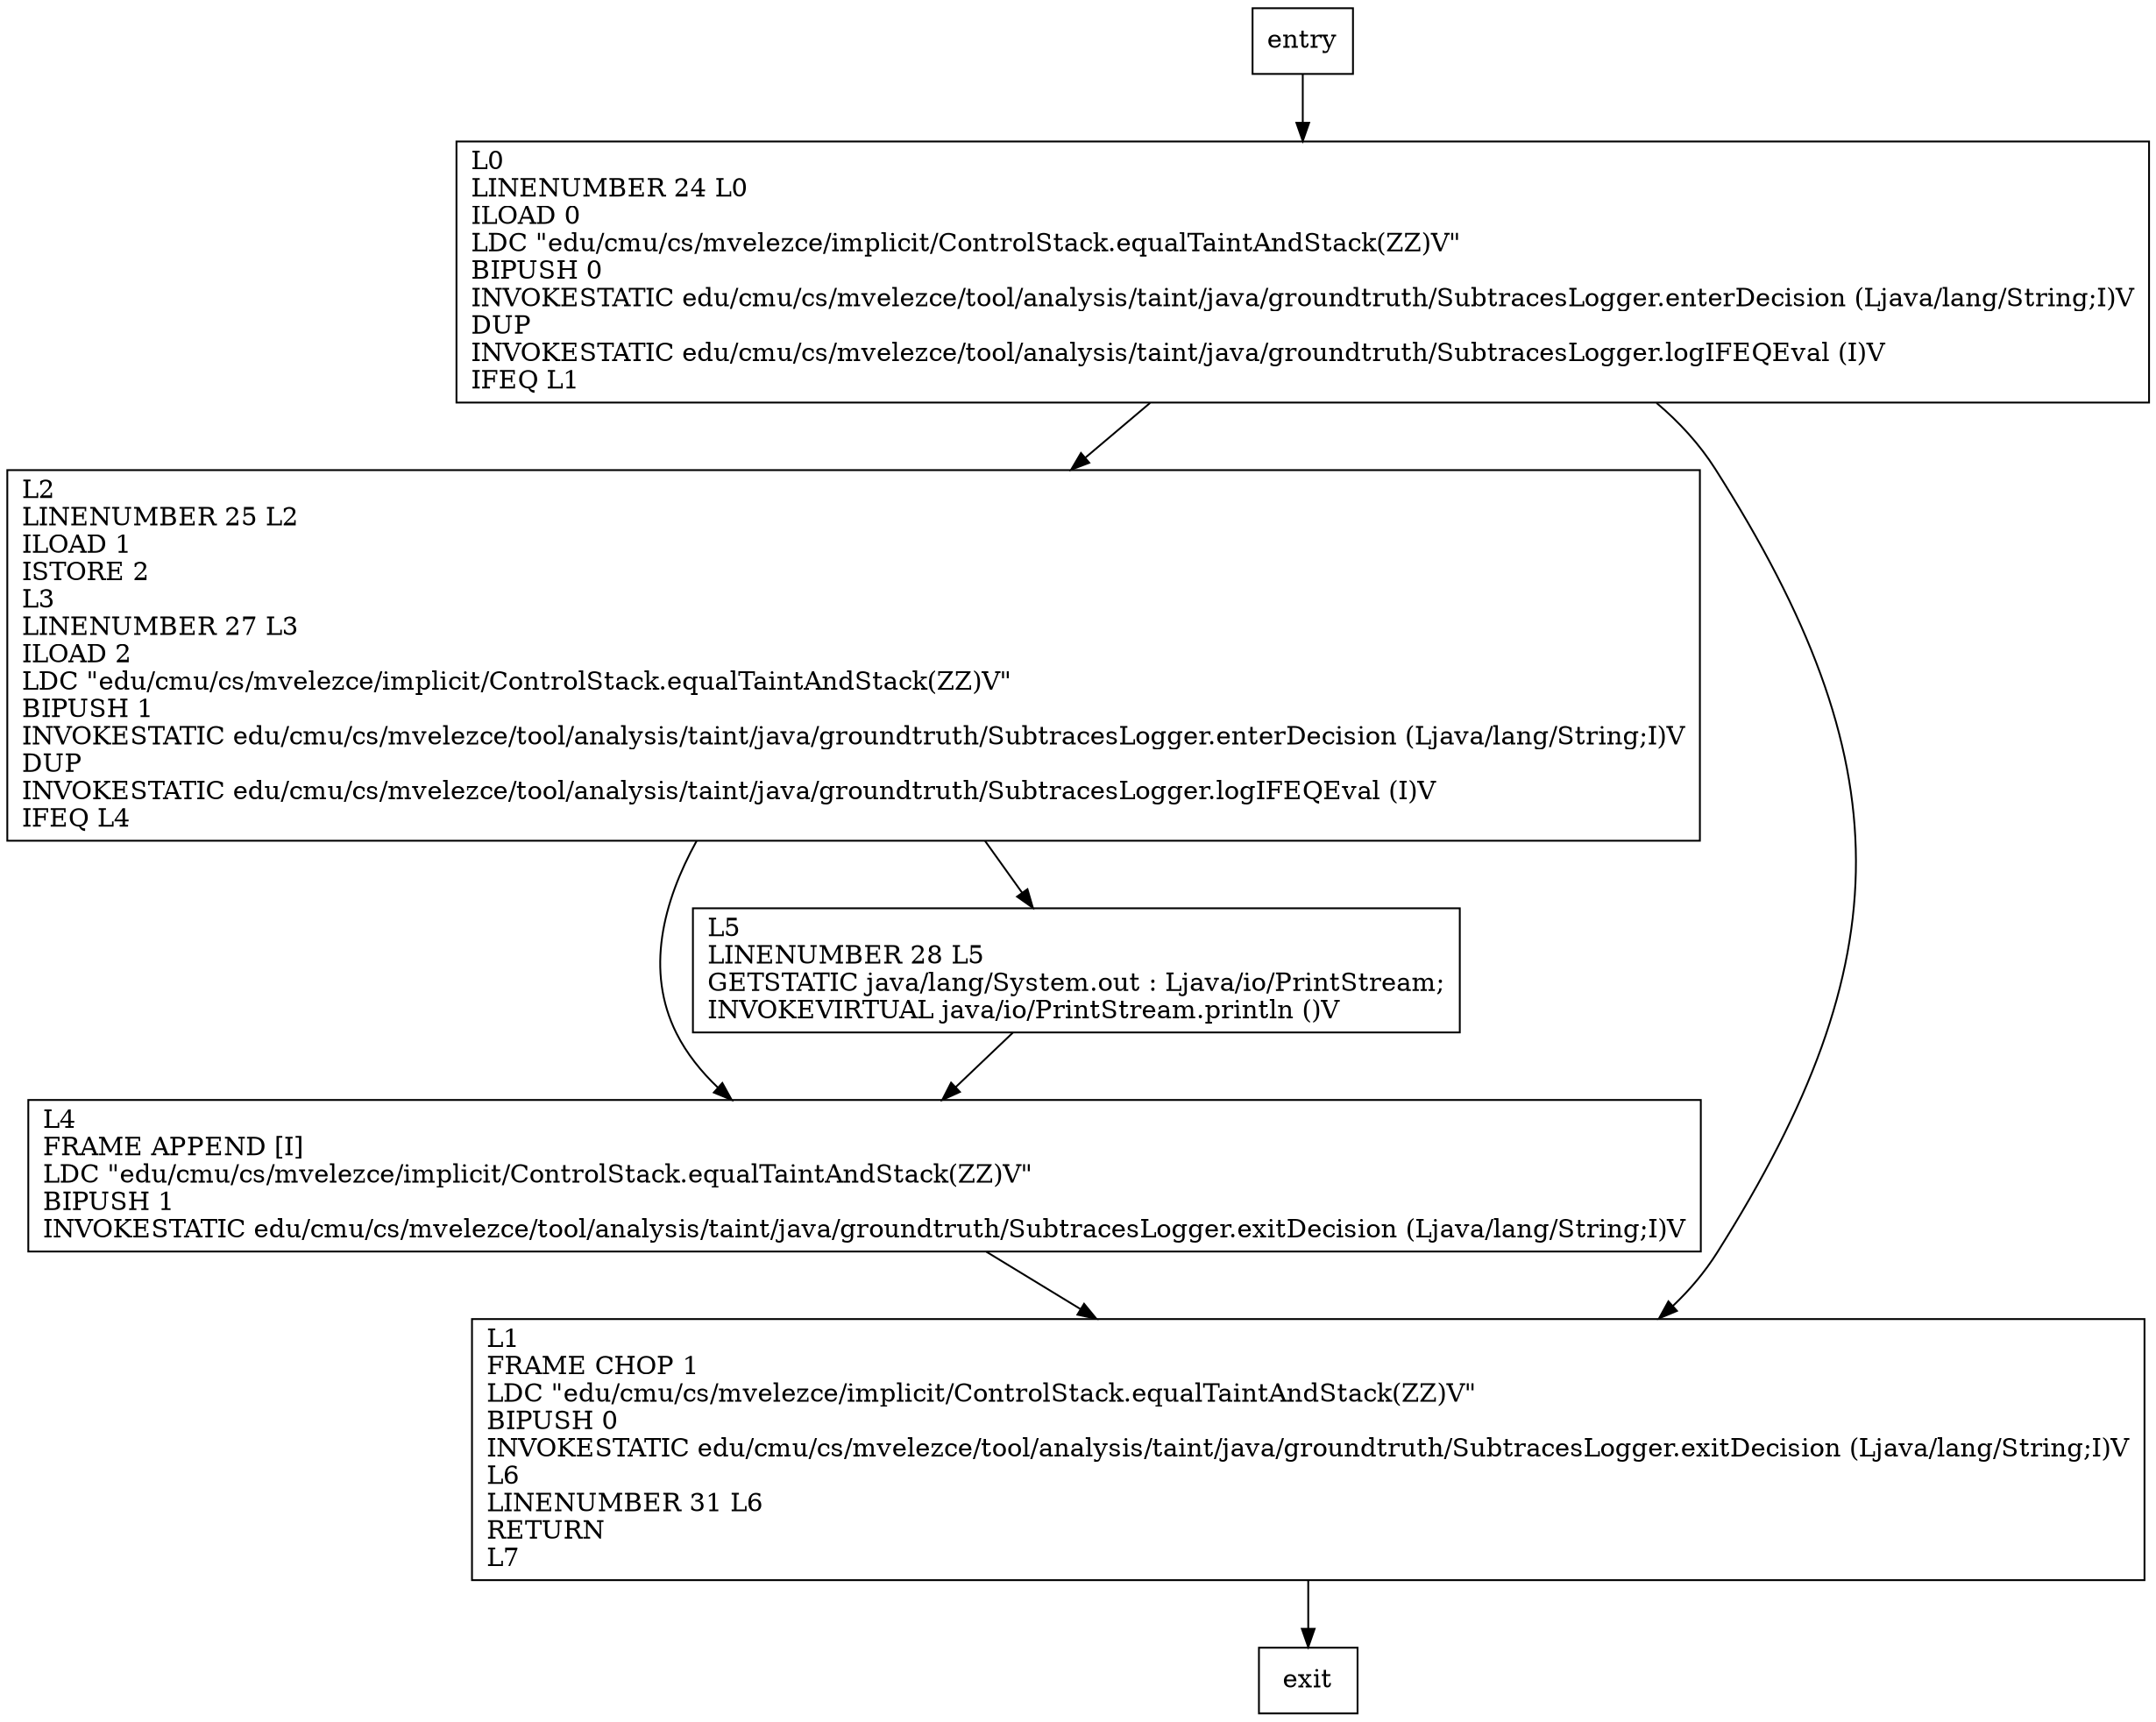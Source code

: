 digraph equalTaintAndStack {
node [shape=record];
830477086 [label="L2\lLINENUMBER 25 L2\lILOAD 1\lISTORE 2\lL3\lLINENUMBER 27 L3\lILOAD 2\lLDC \"edu/cmu/cs/mvelezce/implicit/ControlStack.equalTaintAndStack(ZZ)V\"\lBIPUSH 1\lINVOKESTATIC edu/cmu/cs/mvelezce/tool/analysis/taint/java/groundtruth/SubtracesLogger.enterDecision (Ljava/lang/String;I)V\lDUP\lINVOKESTATIC edu/cmu/cs/mvelezce/tool/analysis/taint/java/groundtruth/SubtracesLogger.logIFEQEval (I)V\lIFEQ L4\l"];
890084643 [label="L0\lLINENUMBER 24 L0\lILOAD 0\lLDC \"edu/cmu/cs/mvelezce/implicit/ControlStack.equalTaintAndStack(ZZ)V\"\lBIPUSH 0\lINVOKESTATIC edu/cmu/cs/mvelezce/tool/analysis/taint/java/groundtruth/SubtracesLogger.enterDecision (Ljava/lang/String;I)V\lDUP\lINVOKESTATIC edu/cmu/cs/mvelezce/tool/analysis/taint/java/groundtruth/SubtracesLogger.logIFEQEval (I)V\lIFEQ L1\l"];
1647799261 [label="L4\lFRAME APPEND [I]\lLDC \"edu/cmu/cs/mvelezce/implicit/ControlStack.equalTaintAndStack(ZZ)V\"\lBIPUSH 1\lINVOKESTATIC edu/cmu/cs/mvelezce/tool/analysis/taint/java/groundtruth/SubtracesLogger.exitDecision (Ljava/lang/String;I)V\l"];
998901309 [label="L5\lLINENUMBER 28 L5\lGETSTATIC java/lang/System.out : Ljava/io/PrintStream;\lINVOKEVIRTUAL java/io/PrintStream.println ()V\l"];
1393182452 [label="L1\lFRAME CHOP 1\lLDC \"edu/cmu/cs/mvelezce/implicit/ControlStack.equalTaintAndStack(ZZ)V\"\lBIPUSH 0\lINVOKESTATIC edu/cmu/cs/mvelezce/tool/analysis/taint/java/groundtruth/SubtracesLogger.exitDecision (Ljava/lang/String;I)V\lL6\lLINENUMBER 31 L6\lRETURN\lL7\l"];
entry;
exit;
entry -> 890084643;
830477086 -> 1647799261;
830477086 -> 998901309;
890084643 -> 830477086;
890084643 -> 1393182452;
1647799261 -> 1393182452;
998901309 -> 1647799261;
1393182452 -> exit;
}
